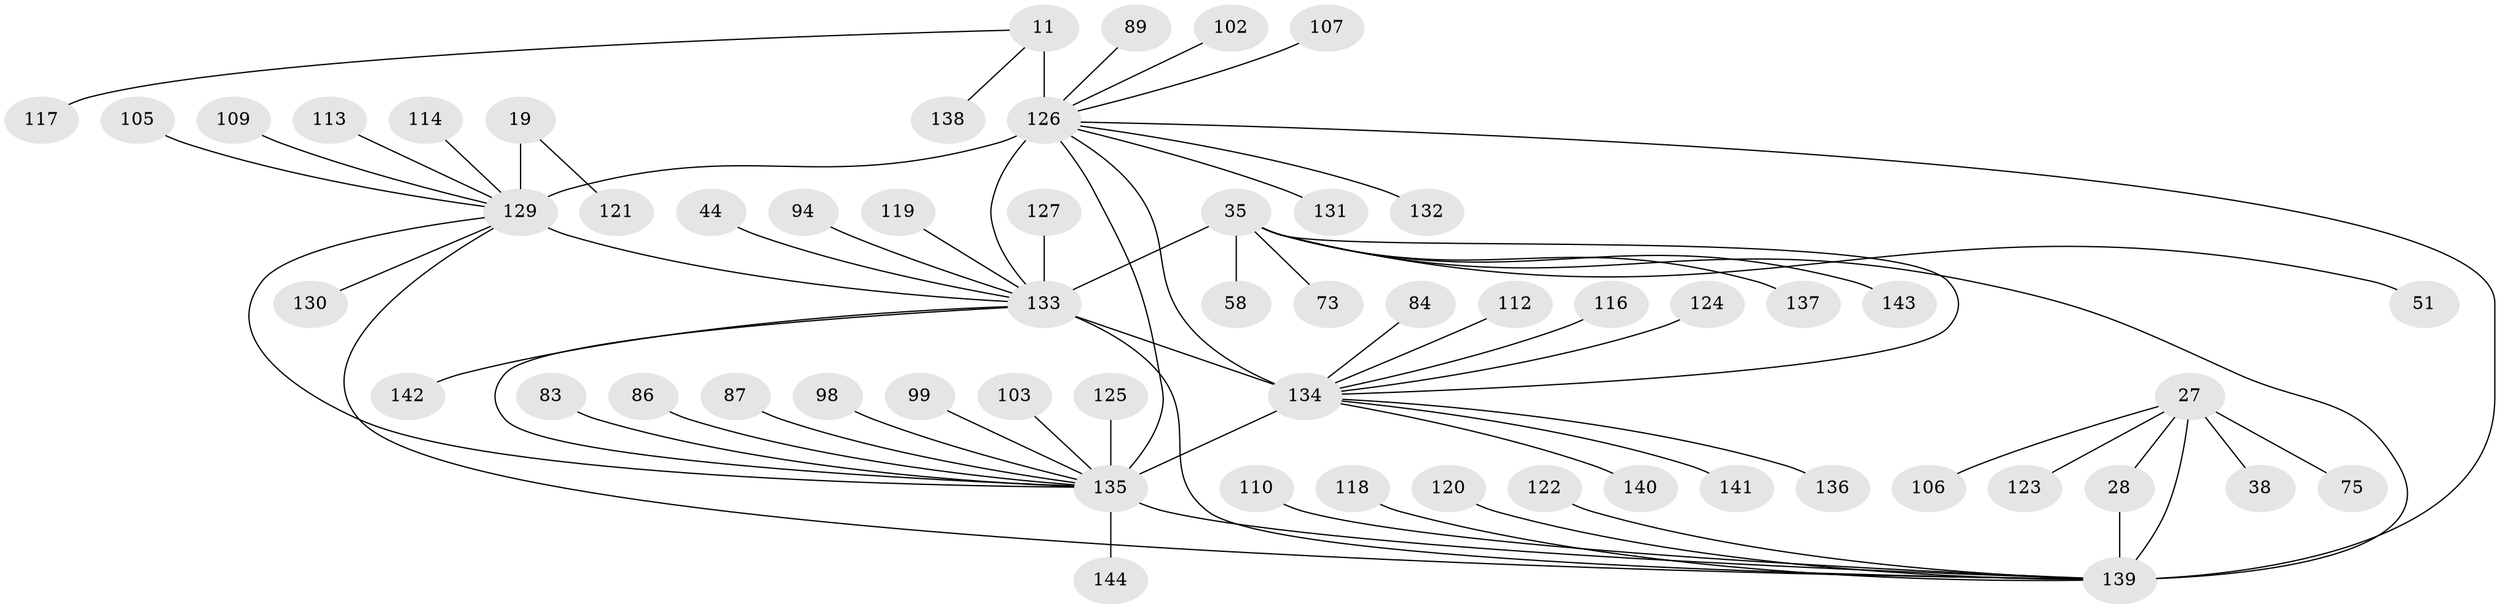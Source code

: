 // original degree distribution, {9: 0.08333333333333333, 10: 0.013888888888888888, 13: 0.020833333333333332, 12: 0.013888888888888888, 6: 0.027777777777777776, 11: 0.013888888888888888, 8: 0.034722222222222224, 7: 0.020833333333333332, 16: 0.006944444444444444, 14: 0.006944444444444444, 2: 0.11805555555555555, 1: 0.6111111111111112, 3: 0.027777777777777776}
// Generated by graph-tools (version 1.1) at 2025/58/03/04/25 21:58:25]
// undirected, 57 vertices, 67 edges
graph export_dot {
graph [start="1"]
  node [color=gray90,style=filled];
  11 [super="+9"];
  19 [super="+17"];
  27 [super="+25"];
  28 [super="+24"];
  35 [super="+31"];
  38;
  44;
  51 [super="+42"];
  58;
  73 [super="+69"];
  75;
  83;
  84 [super="+39"];
  86;
  87;
  89;
  94;
  98;
  99;
  102;
  103;
  105;
  106;
  107;
  109;
  110;
  112 [super="+59+97"];
  113;
  114 [super="+80"];
  116;
  117;
  118 [super="+70"];
  119;
  120;
  121;
  122;
  123;
  124;
  125;
  126 [super="+12+50+54+78+14+40+41+45+47+56"];
  127;
  129 [super="+16+68+72+92+104+96+62+79+81"];
  130;
  131 [super="+85"];
  132;
  133 [super="+67+71+95+90+93+115+33"];
  134 [super="+4+46+43+55"];
  135 [super="+7+52+60+61+74+76+77+82"];
  136 [super="+128"];
  137;
  138 [super="+108+111"];
  139 [super="+91+100+26+49+64+23+65+66+88+101"];
  140;
  141;
  142;
  143 [super="+36"];
  144;
  11 -- 117;
  11 -- 138;
  11 -- 126 [weight=10];
  19 -- 121;
  19 -- 129 [weight=10];
  27 -- 28 [weight=4];
  27 -- 106;
  27 -- 38;
  27 -- 123;
  27 -- 75;
  27 -- 139 [weight=6];
  28 -- 139 [weight=6];
  35 -- 58;
  35 -- 137;
  35 -- 143;
  35 -- 51;
  35 -- 73;
  35 -- 139;
  35 -- 133 [weight=12];
  35 -- 134;
  44 -- 133;
  83 -- 135;
  84 -- 134;
  86 -- 135;
  87 -- 135;
  89 -- 126;
  94 -- 133;
  98 -- 135;
  99 -- 135;
  102 -- 126;
  103 -- 135;
  105 -- 129;
  107 -- 126;
  109 -- 129;
  110 -- 139;
  112 -- 134;
  113 -- 129;
  114 -- 129;
  116 -- 134;
  118 -- 139;
  119 -- 133;
  120 -- 139;
  122 -- 139;
  124 -- 134;
  125 -- 135;
  126 -- 131;
  126 -- 134;
  126 -- 135;
  126 -- 133 [weight=2];
  126 -- 132;
  126 -- 139;
  126 -- 129 [weight=2];
  127 -- 133;
  129 -- 130;
  129 -- 139;
  129 -- 133;
  129 -- 135;
  133 -- 142;
  133 -- 134;
  133 -- 139;
  133 -- 135;
  134 -- 135 [weight=12];
  134 -- 136;
  134 -- 140;
  134 -- 141;
  135 -- 139 [weight=2];
  135 -- 144;
}
